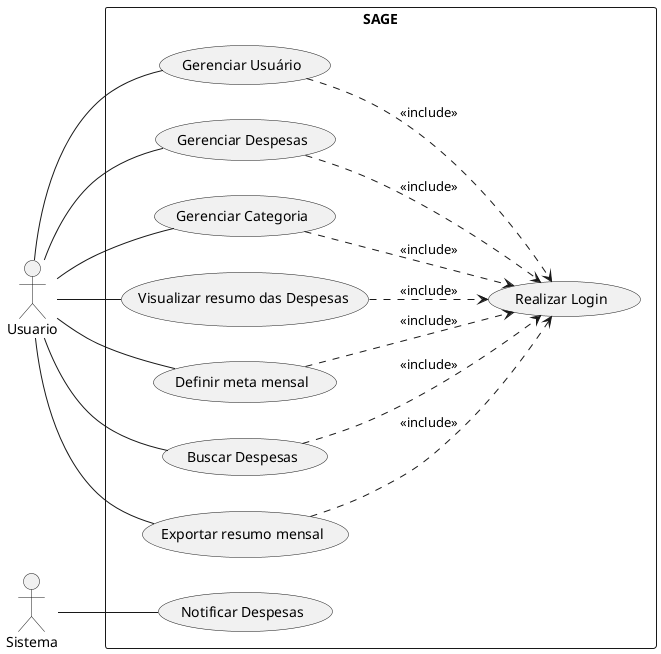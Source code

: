 @startuml Diagrama de Caso de Uso

left to right direction

rectangle SAGE {
    (Realizar Login) as UC1
    (Gerenciar Usuário) as UC2
    (Gerenciar Despesas) as UC3
    (Gerenciar Categoria) as UC4
    (Notificar Despesas) as UC5
    (Visualizar resumo das Despesas) as UC6
    (Definir meta mensal) as UC7
    (Buscar Despesas) as UC8
    (Exportar resumo mensal) as UC9
}

:Usuario: 
:Sistema:

Usuario -- UC2
Usuario -- UC3
Usuario -- UC4
Usuario -- UC6
Usuario -- UC7
Usuario -- UC8
Usuario -- UC9

UC2 ..> UC1: <<include>>
UC3 ..> UC1: <<include>>
UC4 ..> UC1: <<include>>
UC6 ..> UC1: <<include>>
UC7 ..> UC1: <<include>>
UC8 ..> UC1: <<include>>
UC9 ..> UC1: <<include>>

Sistema -- UC5

@enduml